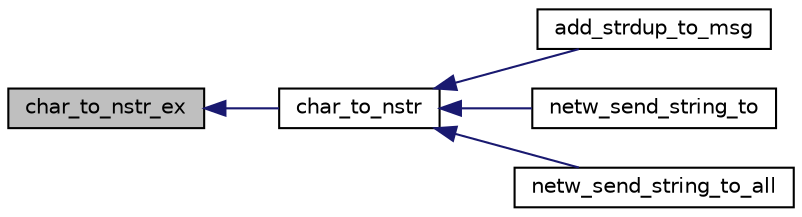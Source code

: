 digraph G
{
  edge [fontname="Helvetica",fontsize="10",labelfontname="Helvetica",labelfontsize="10"];
  node [fontname="Helvetica",fontsize="10",shape=record];
  rankdir=LR;
  Node1 [label="char_to_nstr_ex",height=0.2,width=0.4,color="black", fillcolor="grey75", style="filled" fontcolor="black"];
  Node1 -> Node2 [dir=back,color="midnightblue",fontsize="10",style="solid",fontname="Helvetica"];
  Node2 [label="char_to_nstr",height=0.2,width=0.4,color="black", fillcolor="white", style="filled",URL="$n__str_8c.html#a71bd5d743920099ba814dbab946c0e55",tooltip="Convert a char into a N_STR, short version."];
  Node2 -> Node3 [dir=back,color="midnightblue",fontsize="10",style="solid",fontname="Helvetica"];
  Node3 [label="add_strdup_to_msg",height=0.2,width=0.4,color="black", fillcolor="white", style="filled",URL="$n__network__msg_8c.html#aef42a4213eb32886a8782b07db6a05a2",tooltip="Add a copy of char *str to the string list in the message."];
  Node2 -> Node4 [dir=back,color="midnightblue",fontsize="10",style="solid",fontname="Helvetica"];
  Node4 [label="netw_send_string_to",height=0.2,width=0.4,color="black", fillcolor="white", style="filled",URL="$n__network__msg_8c.html#a70307219ccb98fda70ef1ba236c52979",tooltip="Add a string to the network, aiming a specific user."];
  Node2 -> Node5 [dir=back,color="midnightblue",fontsize="10",style="solid",fontname="Helvetica"];
  Node5 [label="netw_send_string_to_all",height=0.2,width=0.4,color="black", fillcolor="white", style="filled",URL="$n__network__msg_8c.html#a16cdc3a012fc9127e1d297da1e16eee1",tooltip="Add a string to the network, aiming all server-side users."];
}

